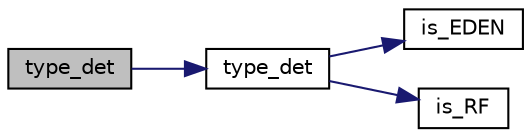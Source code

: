 digraph "type_det"
{
 // LATEX_PDF_SIZE
  edge [fontname="Helvetica",fontsize="10",labelfontname="Helvetica",labelfontsize="10"];
  node [fontname="Helvetica",fontsize="10",shape=record];
  rankdir="LR";
  Node1 [label="type_det",height=0.2,width=0.4,color="black", fillcolor="grey75", style="filled", fontcolor="black",tooltip=" "];
  Node1 -> Node2 [color="midnightblue",fontsize="10",style="solid",fontname="Helvetica"];
  Node2 [label="type_det",height=0.2,width=0.4,color="black", fillcolor="white", style="filled",URL="$utils_8hpp.html#a738dc97f1763fe81740b8614f33ebfc2",tooltip=" "];
  Node2 -> Node3 [color="midnightblue",fontsize="10",style="solid",fontname="Helvetica"];
  Node3 [label="is_EDEN",height=0.2,width=0.4,color="black", fillcolor="white", style="filled",URL="$utils_8hpp.html#ae6bffa4b228c128267fc1f496a05c399",tooltip=" "];
  Node2 -> Node4 [color="midnightblue",fontsize="10",style="solid",fontname="Helvetica"];
  Node4 [label="is_RF",height=0.2,width=0.4,color="black", fillcolor="white", style="filled",URL="$utils_8hpp.html#ac53473e4a229d25f940a2481b33e2cb9",tooltip=" "];
}
